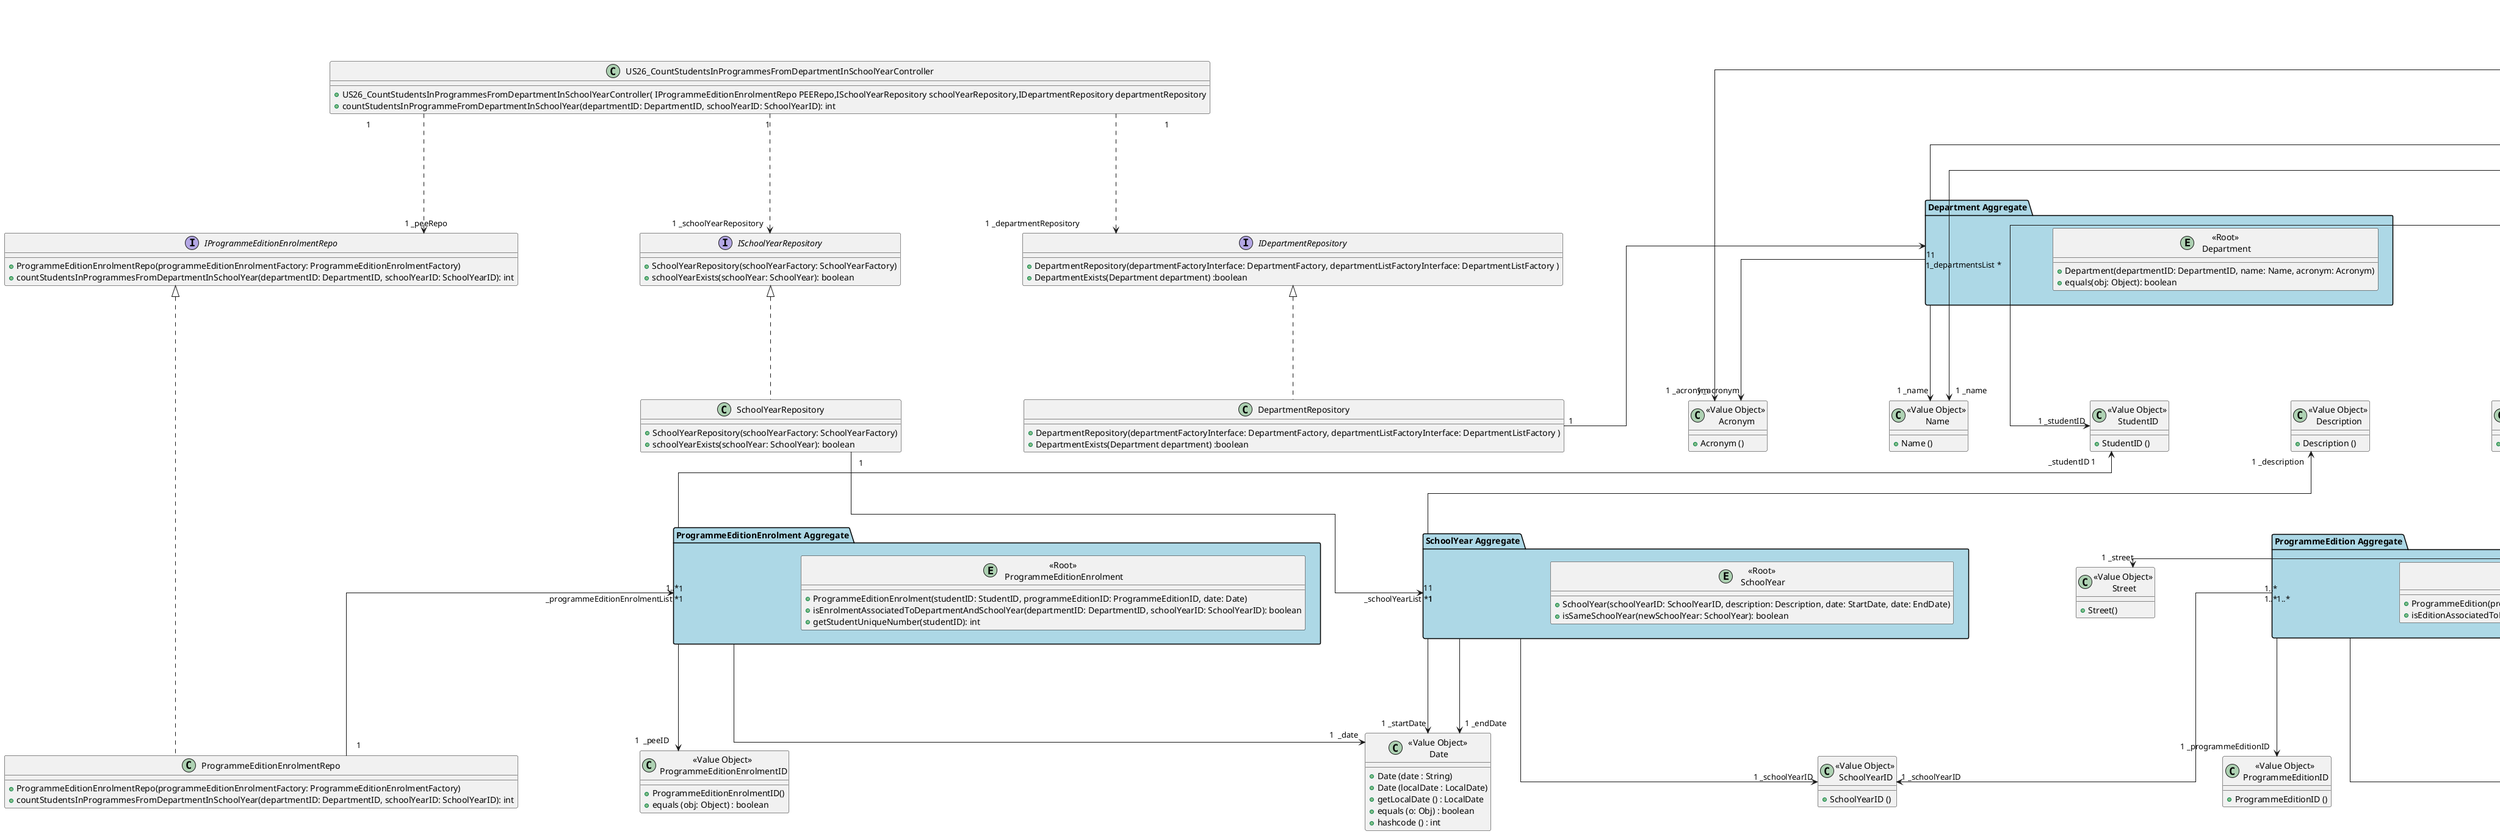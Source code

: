 @startuml

title US26_getNumberOfStudentsInProgrammesFromSpecifiedDepartmentInGivenSchoolYear.puml
top to bottom direction
skinparam ranksep 170
skinparam nodesep 200
skinparam linetype ortho



class US26_CountStudentsInProgrammesFromDepartmentInSchoolYearController {
    +US26_CountStudentsInProgrammesFromDepartmentInSchoolYearController( IProgrammeEditionEnrolmentRepo PEERepo,ISchoolYearRepository schoolYearRepository,IDepartmentRepository departmentRepository
    +countStudentsInProgrammeFromDepartmentInSchoolYear(departmentID: DepartmentID, schoolYearID: SchoolYearID): int
}

package "Programme Aggregate" #LightBlue{
    entity "<<Root>>\n Programme" {
    +Programme( programmeID: ProgrammeID, NameWithNumbersAndSpecialChars: NameWithNumbersAndSpecialChars, acronym: Acronym, quantEcts: QuantEcts, quantSemesters: quantSemesters, degreeTypeID: DegreeTypeID, departmentID: DepartmentID, teacherID: TeacherID)
    +isInDepartment ( departmentID: DepartmentID): boolean
    }
}

class "<<Value Object>>\n NameWithNumbersAndSpecialChars" {
     +NameWithNumbersAndSpecialChars ()
}

class "<<Value Object>>\n TeacherID" {
     +TeacherID ()
}

class "<<Value Object>>\n DegreeTypeID" {
     +DegreeTypeID ()
}


class "<<Value Object>>\n ProgrammeID" {
     +programmeID ()
}


class "<<Value Object>>\n QuantEcts" {
     +quantEcts ()
}

class "<<Value Object>>\n QuantSemesters" {
     +quantSemesters ()
}

package "Department Aggregate" #LightBlue {
    entity "<<Root>>\n Department" {
     +Department(departmentID: DepartmentID, name: Name, acronym: Acronym)
     +equals(obj: Object): boolean
    }
}

class "<<Value Object>>\n DepartmentID" {
     +DepartmentID ()
}
class "<<Value Object>>\n Acronym" {
     +Acronym ()
}


interface IDepartmentRepository {
    +DepartmentRepository(departmentFactoryInterface: DepartmentFactory, departmentListFactoryInterface: DepartmentListFactory )
    +DepartmentExists(Department department) :boolean
}

class DepartmentRepository {
    +DepartmentRepository(departmentFactoryInterface: DepartmentFactory, departmentListFactoryInterface: DepartmentListFactory )
    +DepartmentExists(Department department) :boolean
}

interface IProgrammeEditionEnrolmentRepo {
     +ProgrammeEditionEnrolmentRepo(programmeEditionEnrolmentFactory: ProgrammeEditionEnrolmentFactory)
     +countStudentsInProgrammesFromDepartmentInSchoolYear(departmentID: DepartmentID, schoolYearID: SchoolYearID): int
}
class ProgrammeEditionEnrolmentRepo {
    +ProgrammeEditionEnrolmentRepo(programmeEditionEnrolmentFactory: ProgrammeEditionEnrolmentFactory)
    +countStudentsInProgrammesFromDepartmentInSchoolYear(departmentID: DepartmentID, schoolYearID: SchoolYearID): int
}



interface ISchoolYearRepository {
    +SchoolYearRepository(schoolYearFactory: SchoolYearFactory)
    +schoolYearExists(schoolYear: SchoolYear): boolean
}

class SchoolYearRepository {
    +SchoolYearRepository(schoolYearFactory: SchoolYearFactory)
    +schoolYearExists(schoolYear: SchoolYear): boolean
}



 package "ProgrammeEdition Aggregate" #Lightblue{
     class ProgrammeEdition <<Root>> {
         +ProgrammeEdition(programmeEditionID: ProgrammeEditionID, programmeID: ProgrammeID, schoolYearID: SchoolYearID)
         +isEditionAssociatedToDepartmentAndSchoolYear(departmentID: DepartmentID, schoolYearID: SchoolYearID): boolean
     }
 }

class "<<Value Object>>\n ProgrammeEditionID" {
     +ProgrammeEditionID ()
}


package "SchoolYear Aggregate" #LightBlue{
    entity "<<Root>>\n SchoolYear" {
    +SchoolYear(schoolYearID: SchoolYearID, description: Description, date: StartDate, date: EndDate)
    +isSameSchoolYear(newSchoolYear: SchoolYear): boolean
    }
}

class "<<Value Object>>\n SchoolYearID" {
     +SchoolYearID ()
}
class "<<Value Object>>\n Description" {
     +Description ()
}

package "Student Aggregate" #LightBlue{
    entity "<<Root>>\n Student" {
    +Student(uniqueNumber: StudentID, name: Name,
    NIF: NIF, phone: PhoneNumber, email: Email, address: Address)
    +getUniqueNumber(): String
    }

}

class "<<Value Object>>\n StudentID" {
     +StudentID ()
}

class "<<Value Object>>\n Name" {
     +Name ()
}

class "<<Value Object>>\n NIF" {
     +NIF ()
}

class "<<Value Object>>\n Email" {
     +Email ()
}

class "<<Value Object>>\n PhoneNumber" {
     +PhoneNumber ()
}

class "<<Value Object>>\n Address" {
     +Address(street: Street, postalCode: PostalCode, location: Location, country: Country)
}

class "<<Value Object>>\n Street" {
     +Street()
}

class "<<Value Object>>\n PostalCode" {
     +PostalCode()
}

class "<<Value Object>>\n Location" {
     +Location()
}

class "<<Value Object>>\n Country" {
     +Country()
}
class "<<Value Object>>\n Date" {
     +Date (date : String)
     +Date (localDate : LocalDate)
     +getLocalDate () : LocalDate
     +equals (o: Obj) : boolean
     +hashcode () : int
}

package "ProgrammeEditionEnrolment Aggregate" #LightBlue {
    entity "<<Root>>\n ProgrammeEditionEnrolment" {
     +ProgrammeEditionEnrolment(studentID: StudentID, programmeEditionID: ProgrammeEditionID, date: Date)
        +isEnrolmentAssociatedToDepartmentAndSchoolYear(departmentID: DepartmentID, schoolYearID: SchoolYearID): boolean
        +getStudentUniqueNumber(studentID): int
    }
}

class "<<Value Object>>\n ProgrammeEditionEnrolmentID" {
     +ProgrammeEditionEnrolmentID()
     +equals (obj: Object) : boolean
}

"SchoolYear Aggregate" "1" --> "1 _schoolYearID" "<<Value Object>>\n SchoolYearID"
"SchoolYear Aggregate" "1" -u-> "1 _description" "<<Value Object>>\n Description"
"SchoolYear Aggregate" "1" --> "1 _startDate" "<<Value Object>>\n Date"
"SchoolYear Aggregate" "1" --> "1 _endDate" "<<Value Object>>\n Date"


"Department Aggregate" "1" -l-> "1 _departmentID" "<<Value Object>>\n DepartmentID"
"Department Aggregate" "1" --> "1 _acronym" "<<Value Object>>\n Acronym"
"Department Aggregate" "1" --> "1 _name" "<<Value Object>>\n Name"

"ProgrammeEdition Aggregate" "1..*" --> "1 _programmeEditionID" "<<Value Object>>\n ProgrammeEditionID"
"ProgrammeEdition Aggregate" "1..*" --> "1 _schoolYearID" "<<Value Object>>\n SchoolYearID"
"ProgrammeEdition Aggregate" "1..*" --> "1 _programmeID" "<<Value Object>>\n ProgrammeID"

"Programme Aggregate" "1" --> "1 _programmeID" "<<Value Object>>\n ProgrammeID"
"Programme Aggregate" "1" --> "1 _acronym" "<<Value Object>>\n Acronym"
"Programme Aggregate" "1" --> "1 _nameWithNumbersAndSpecialChars" "<<Value Object>>\n NameWithNumbersAndSpecialChars"
"Programme Aggregate" "1" --> "1 _quantityOfEcts" "<<Value Object>>\n QuantEcts"
"Programme Aggregate" "1" --> "1 _quantityOfSemesters" "<<Value Object>>\n QuantSemesters"
"Programme Aggregate" "1..*" --> "1 _departmentID" "<<Value Object>>\n DepartmentID"
"Programme Aggregate" "1" --> "1 _teacherID" "<<Value Object>>\n TeacherID"
"Programme Aggregate" "1" --> "1 _degreeTypeID" "<<Value Object>>\n DegreeTypeID"


"Student Aggregate" "1" --> "1 _studentID" "<<Value Object>>\n StudentID"
"Student Aggregate" "1" --> "1 _name" "<<Value Object>>\n Name"
"Student Aggregate" "1" --> "1 _NIF" "<<Value Object>>\n NIF"
"Student Aggregate" "1" --> "1 _email" "<<Value Object>>\n Email"
"Student Aggregate" "1" --> "1 _phoneNumber" "<<Value Object>>\n PhoneNumber"
"Student Aggregate" "1" --> "1 _address" "<<Value Object>>\n Address"

"<<Value Object>>\n Address" "1" --> "1 _street" "<<Value Object>>\n Street"
"<<Value Object>>\n Address" "1" --> "1 _postalCode" "<<Value Object>>\n PostalCode"
"<<Value Object>>\n Address" "1" --> "1 _location" "<<Value Object>>\n Location"
"<<Value Object>>\n Address" "1" --> "1 _country" "<<Value Object>>\n Country"


"ProgrammeEditionEnrolment Aggregate" "1..*" -u-> "_studentID 1    ""<<Value Object>>\n StudentID"
"ProgrammeEditionEnrolment Aggregate" "_programmeEditionEnrolmentList *" <-- "1" ProgrammeEditionEnrolmentRepo
"ProgrammeEditionEnrolment Aggregate" "1" --> "1  _date " "<<Value Object>>\n Date"
"ProgrammeEditionEnrolment Aggregate" "1" --> "1  _peeID " "<<Value Object>>\n ProgrammeEditionEnrolmentID"

"Department Aggregate" "_departmentsList *" <-- "1" DepartmentRepository
IDepartmentRepository <|.. DepartmentRepository
US26_CountStudentsInProgrammesFromDepartmentInSchoolYearController "1" ..> "1 _departmentRepository" IDepartmentRepository
US26_CountStudentsInProgrammesFromDepartmentInSchoolYearController "1" ..> "1 _schoolYearRepository" ISchoolYearRepository
US26_CountStudentsInProgrammesFromDepartmentInSchoolYearController "1"   ..> "1 _peeRepo"  IProgrammeEditionEnrolmentRepo

IProgrammeEditionEnrolmentRepo <|.. ProgrammeEditionEnrolmentRepo
ISchoolYearRepository <|.. SchoolYearRepository
SchoolYearRepository "1" --> "_schoolYearList *" "SchoolYear Aggregate"



@enduml
